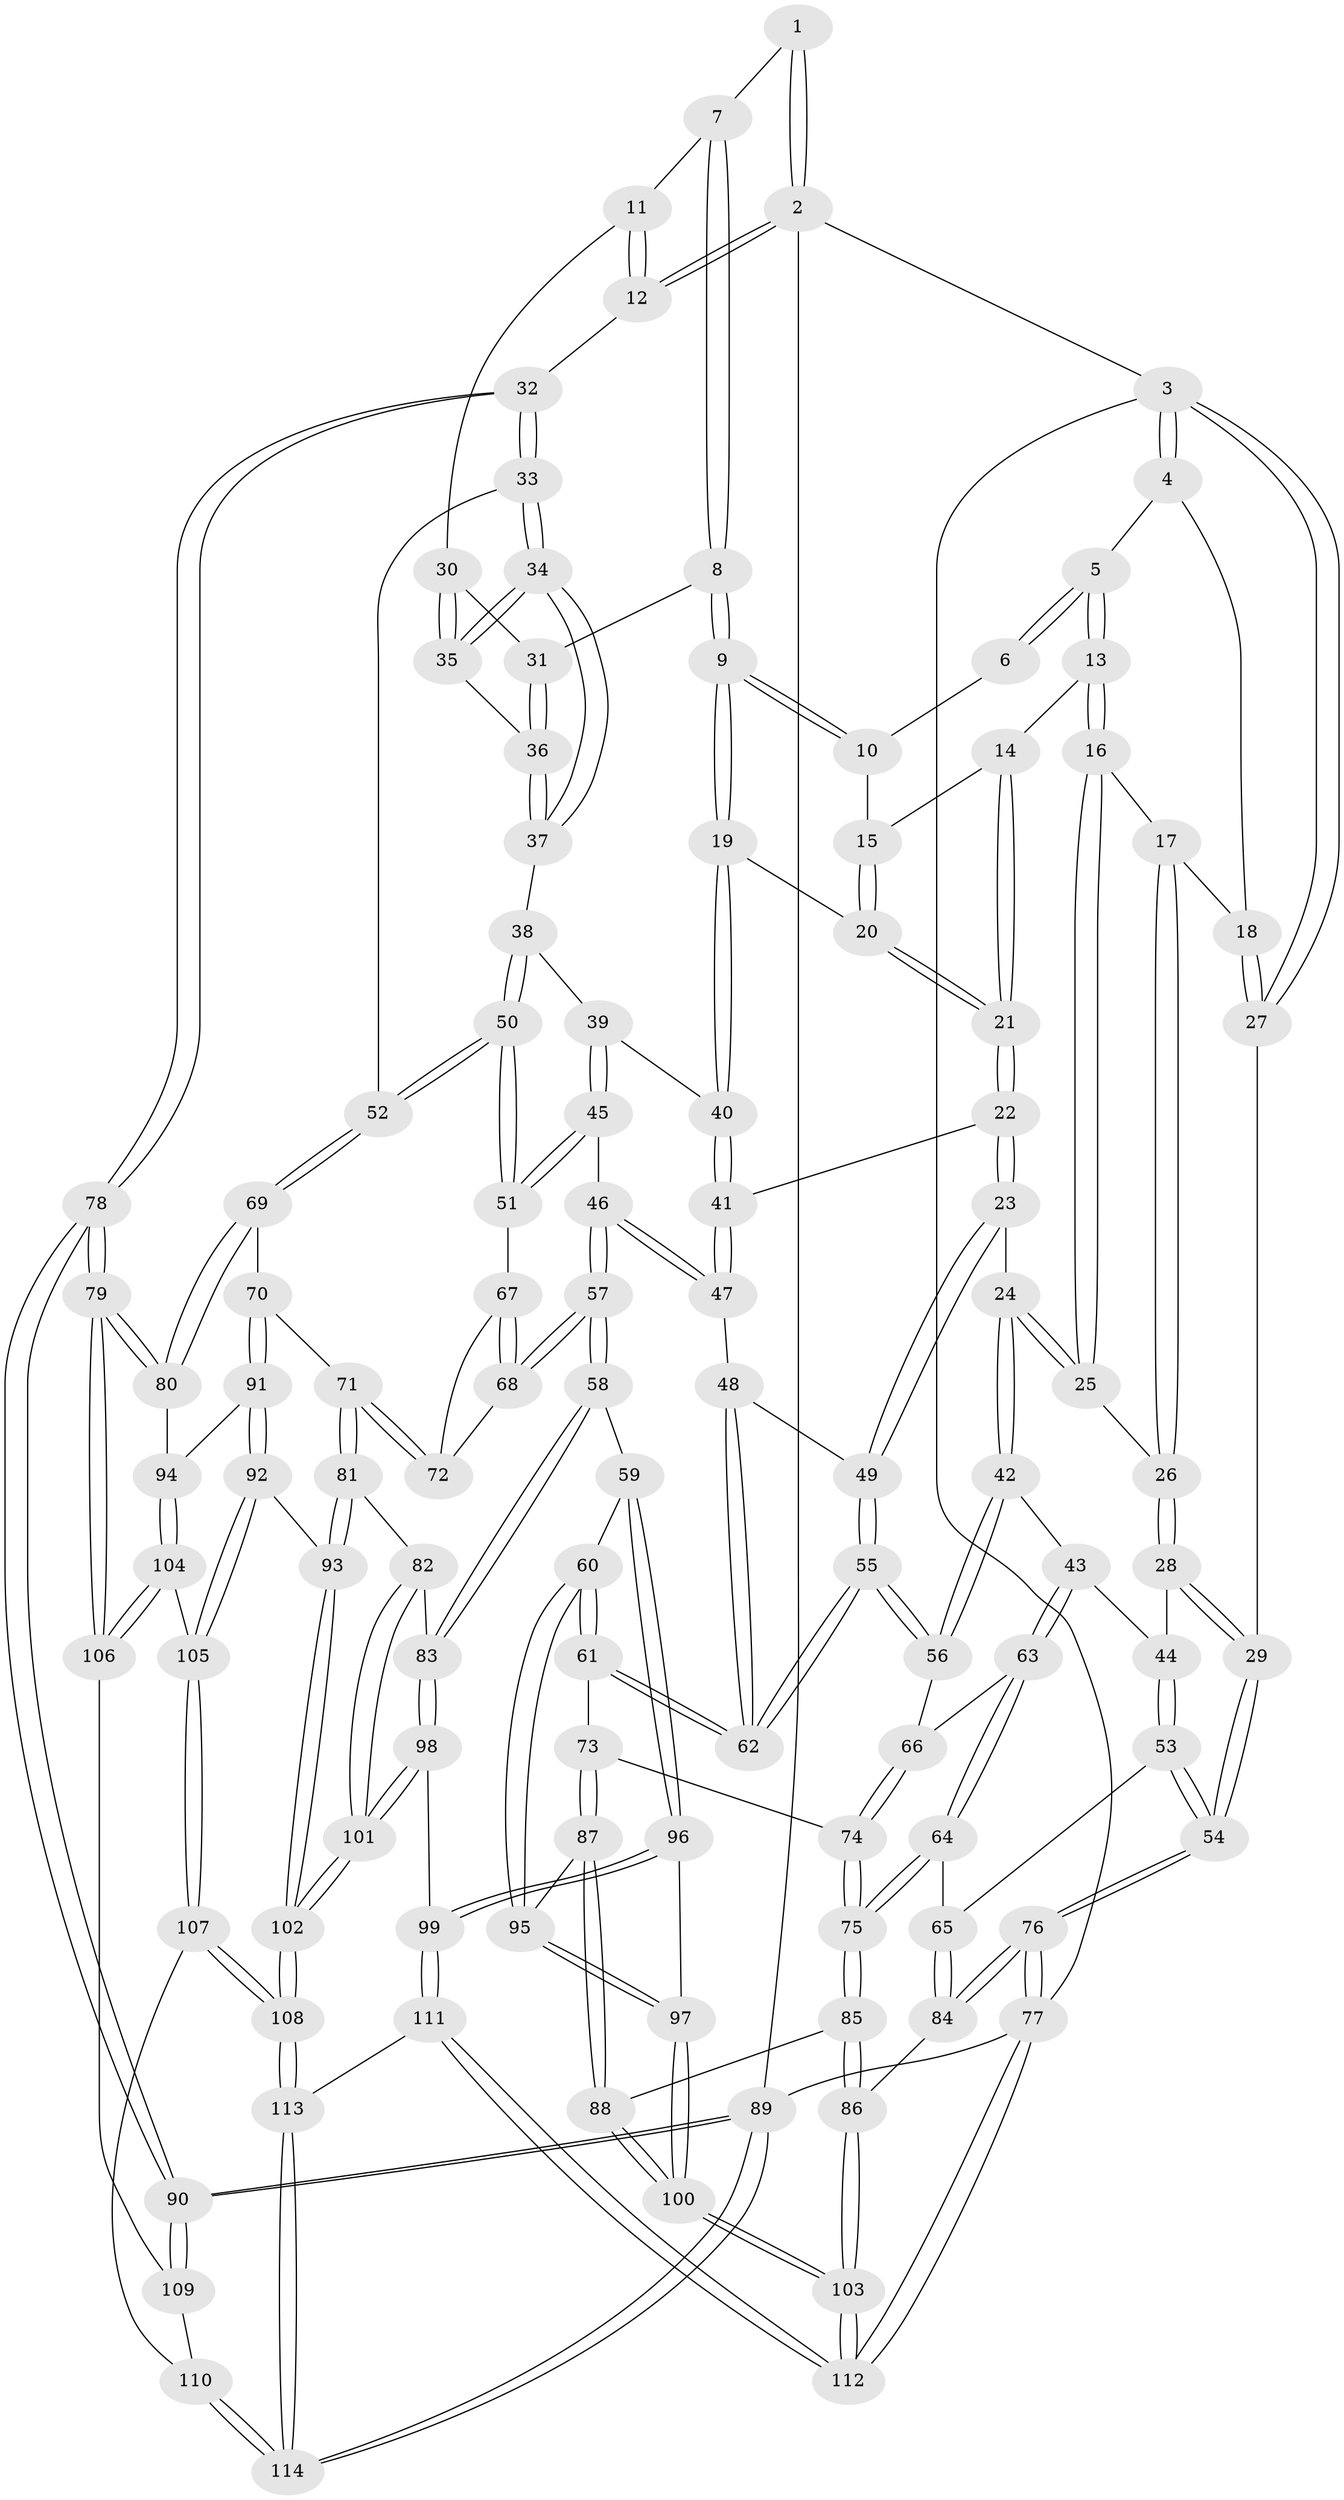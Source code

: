 // coarse degree distribution, {7: 0.06666666666666667, 4: 0.28888888888888886, 5: 0.2, 6: 0.2222222222222222, 2: 0.08888888888888889, 3: 0.13333333333333333}
// Generated by graph-tools (version 1.1) at 2025/21/03/04/25 18:21:33]
// undirected, 114 vertices, 282 edges
graph export_dot {
graph [start="1"]
  node [color=gray90,style=filled];
  1 [pos="+0.7916618613806047+0"];
  2 [pos="+1+0"];
  3 [pos="+0+0"];
  4 [pos="+0.15664970529603053+0"];
  5 [pos="+0.2734101568778892+0"];
  6 [pos="+0.5708672717993413+0"];
  7 [pos="+0.7920095534422217+0"];
  8 [pos="+0.6952643300975679+0.13261295201301454"];
  9 [pos="+0.6489688236757899+0.15726556413421344"];
  10 [pos="+0.5516362140518216+0.06957975935870885"];
  11 [pos="+0.9072681795736524+0.1277340881548848"];
  12 [pos="+1+0.12431703365198002"];
  13 [pos="+0.29531615652777077+0.005974925798048717"];
  14 [pos="+0.35053155185344564+0.06593949888550434"];
  15 [pos="+0.5018653971070856+0.10805729364873205"];
  16 [pos="+0.26960404108093317+0.05611323138916224"];
  17 [pos="+0.05910643858572603+0.15145453644215623"];
  18 [pos="+0.05637769530793484+0.1504231938683153"];
  19 [pos="+0.6115943902716933+0.20676407650806417"];
  20 [pos="+0.5228701876367469+0.18333335497515554"];
  21 [pos="+0.4223169379944486+0.23674350562935306"];
  22 [pos="+0.41153819329872193+0.2936390876558917"];
  23 [pos="+0.3250108449268432+0.33044405985141534"];
  24 [pos="+0.2538862147207279+0.3183386144383485"];
  25 [pos="+0.20993859203970217+0.2423055931128831"];
  26 [pos="+0.15701839941760803+0.2393687216589912"];
  27 [pos="+0+0.22549069743865935"];
  28 [pos="+0.026423022142253588+0.3155868574671481"];
  29 [pos="+0+0.31116425438036815"];
  30 [pos="+0.9032552480797175+0.13698690552304563"];
  31 [pos="+0.7492544432825474+0.17628443970349195"];
  32 [pos="+1+0.3886835494283145"];
  33 [pos="+0.9775693194782925+0.3711472416603879"];
  34 [pos="+0.9513315260401848+0.3391716737659666"];
  35 [pos="+0.9061601852534122+0.25064481168784475"];
  36 [pos="+0.7698521656750567+0.23523825378946894"];
  37 [pos="+0.7471117589876515+0.3004715153944014"];
  38 [pos="+0.7058285491842423+0.34166342628327867"];
  39 [pos="+0.6313068341939965+0.2956047964685459"];
  40 [pos="+0.6125243608260994+0.2546950632942096"];
  41 [pos="+0.43993689669681557+0.3118518755870985"];
  42 [pos="+0.20484592673877072+0.3873175122648012"];
  43 [pos="+0.1863771165899122+0.40002528098542617"];
  44 [pos="+0.11292498941023647+0.38470319276644704"];
  45 [pos="+0.5262596251377686+0.40843295850553335"];
  46 [pos="+0.5234678459802445+0.40897533719609636"];
  47 [pos="+0.5052213802646959+0.40040196160306624"];
  48 [pos="+0.5021429247145979+0.4026203183291617"];
  49 [pos="+0.35706113820464414+0.45289053801076634"];
  50 [pos="+0.7225941441971222+0.41786880783184527"];
  51 [pos="+0.6370493684456618+0.45168903138592165"];
  52 [pos="+0.8166308798603115+0.4929959497623216"];
  53 [pos="+0+0.5310635198930548"];
  54 [pos="+0+0.49069200592362167"];
  55 [pos="+0.3545842728285217+0.5285767746400436"];
  56 [pos="+0.277063266783403+0.490519779176678"];
  57 [pos="+0.5171020445394733+0.597124858161923"];
  58 [pos="+0.49434970465806477+0.6225263301785382"];
  59 [pos="+0.40590203865937563+0.606887994074194"];
  60 [pos="+0.40405038512929276+0.6062124421273531"];
  61 [pos="+0.3707138401389607+0.5769999406929656"];
  62 [pos="+0.3667057381948529+0.5568341986133022"];
  63 [pos="+0.14680543608456104+0.5171872312243913"];
  64 [pos="+0.07763066566827288+0.5586993080380103"];
  65 [pos="+0.03433882298380846+0.5497719685300114"];
  66 [pos="+0.18110710642005987+0.5292542320473157"];
  67 [pos="+0.6363406754968659+0.45405524752075327"];
  68 [pos="+0.5668836526285251+0.577365899989844"];
  69 [pos="+0.8095899999984456+0.5599096164300829"];
  70 [pos="+0.779152738785385+0.5797275972870317"];
  71 [pos="+0.7303126496672037+0.5961117299995891"];
  72 [pos="+0.669943842880417+0.5801758630895966"];
  73 [pos="+0.28154403129845706+0.6013214663996009"];
  74 [pos="+0.2682224644744064+0.6000180603876164"];
  75 [pos="+0.14241371274598855+0.671765466306746"];
  76 [pos="+0+0.8907944783156085"];
  77 [pos="+0+1"];
  78 [pos="+1+0.6952843538727711"];
  79 [pos="+1+0.6960254965234126"];
  80 [pos="+0.905442609689024+0.6563156968319032"];
  81 [pos="+0.6450897760840147+0.7243239602090249"];
  82 [pos="+0.6219436971573136+0.7215199635909053"];
  83 [pos="+0.5197187568506118+0.6739511046448468"];
  84 [pos="+0.020281104883427103+0.8113152075257216"];
  85 [pos="+0.14499597129056524+0.7323950890879056"];
  86 [pos="+0.04930277809045798+0.8098994116968808"];
  87 [pos="+0.2467152686865883+0.7339829270786004"];
  88 [pos="+0.21579975389691977+0.7547525860234581"];
  89 [pos="+1+1"];
  90 [pos="+1+1"];
  91 [pos="+0.7513642694536036+0.7777149599374263"];
  92 [pos="+0.734152098833554+0.7844433198946481"];
  93 [pos="+0.7054045442358844+0.7879074266709808"];
  94 [pos="+0.8408470223967107+0.7806978890833802"];
  95 [pos="+0.322696240267318+0.7231179643659437"];
  96 [pos="+0.38776266169803797+0.8398462919103697"];
  97 [pos="+0.3750370041844896+0.8381067213268748"];
  98 [pos="+0.47132303146657367+0.8357583428403471"];
  99 [pos="+0.4210086802847868+0.8528365503110401"];
  100 [pos="+0.2744991720837522+0.8645580756966718"];
  101 [pos="+0.5561906802490063+0.879556991197596"];
  102 [pos="+0.6312096914264933+0.9520224137582934"];
  103 [pos="+0.2063855717794121+0.9811929798620079"];
  104 [pos="+0.8629246186232893+0.8225103404449905"];
  105 [pos="+0.7762389392655452+0.8733931808626112"];
  106 [pos="+0.8874647570053622+0.8543807932765662"];
  107 [pos="+0.7670173163566293+0.9752880320734444"];
  108 [pos="+0.665114053920485+1"];
  109 [pos="+0.8876941353788704+0.8678262737541421"];
  110 [pos="+0.8641090551717268+0.9179760655550028"];
  111 [pos="+0.3996584355853027+1"];
  112 [pos="+0.21691924804455248+1"];
  113 [pos="+0.6495129928570222+1"];
  114 [pos="+1+1"];
  1 -- 2;
  1 -- 2;
  1 -- 7;
  2 -- 3;
  2 -- 12;
  2 -- 12;
  2 -- 89;
  3 -- 4;
  3 -- 4;
  3 -- 27;
  3 -- 27;
  3 -- 77;
  4 -- 5;
  4 -- 18;
  5 -- 6;
  5 -- 6;
  5 -- 13;
  5 -- 13;
  6 -- 10;
  7 -- 8;
  7 -- 8;
  7 -- 11;
  8 -- 9;
  8 -- 9;
  8 -- 31;
  9 -- 10;
  9 -- 10;
  9 -- 19;
  9 -- 19;
  10 -- 15;
  11 -- 12;
  11 -- 12;
  11 -- 30;
  12 -- 32;
  13 -- 14;
  13 -- 16;
  13 -- 16;
  14 -- 15;
  14 -- 21;
  14 -- 21;
  15 -- 20;
  15 -- 20;
  16 -- 17;
  16 -- 25;
  16 -- 25;
  17 -- 18;
  17 -- 26;
  17 -- 26;
  18 -- 27;
  18 -- 27;
  19 -- 20;
  19 -- 40;
  19 -- 40;
  20 -- 21;
  20 -- 21;
  21 -- 22;
  21 -- 22;
  22 -- 23;
  22 -- 23;
  22 -- 41;
  23 -- 24;
  23 -- 49;
  23 -- 49;
  24 -- 25;
  24 -- 25;
  24 -- 42;
  24 -- 42;
  25 -- 26;
  26 -- 28;
  26 -- 28;
  27 -- 29;
  28 -- 29;
  28 -- 29;
  28 -- 44;
  29 -- 54;
  29 -- 54;
  30 -- 31;
  30 -- 35;
  30 -- 35;
  31 -- 36;
  31 -- 36;
  32 -- 33;
  32 -- 33;
  32 -- 78;
  32 -- 78;
  33 -- 34;
  33 -- 34;
  33 -- 52;
  34 -- 35;
  34 -- 35;
  34 -- 37;
  34 -- 37;
  35 -- 36;
  36 -- 37;
  36 -- 37;
  37 -- 38;
  38 -- 39;
  38 -- 50;
  38 -- 50;
  39 -- 40;
  39 -- 45;
  39 -- 45;
  40 -- 41;
  40 -- 41;
  41 -- 47;
  41 -- 47;
  42 -- 43;
  42 -- 56;
  42 -- 56;
  43 -- 44;
  43 -- 63;
  43 -- 63;
  44 -- 53;
  44 -- 53;
  45 -- 46;
  45 -- 51;
  45 -- 51;
  46 -- 47;
  46 -- 47;
  46 -- 57;
  46 -- 57;
  47 -- 48;
  48 -- 49;
  48 -- 62;
  48 -- 62;
  49 -- 55;
  49 -- 55;
  50 -- 51;
  50 -- 51;
  50 -- 52;
  50 -- 52;
  51 -- 67;
  52 -- 69;
  52 -- 69;
  53 -- 54;
  53 -- 54;
  53 -- 65;
  54 -- 76;
  54 -- 76;
  55 -- 56;
  55 -- 56;
  55 -- 62;
  55 -- 62;
  56 -- 66;
  57 -- 58;
  57 -- 58;
  57 -- 68;
  57 -- 68;
  58 -- 59;
  58 -- 83;
  58 -- 83;
  59 -- 60;
  59 -- 96;
  59 -- 96;
  60 -- 61;
  60 -- 61;
  60 -- 95;
  60 -- 95;
  61 -- 62;
  61 -- 62;
  61 -- 73;
  63 -- 64;
  63 -- 64;
  63 -- 66;
  64 -- 65;
  64 -- 75;
  64 -- 75;
  65 -- 84;
  65 -- 84;
  66 -- 74;
  66 -- 74;
  67 -- 68;
  67 -- 68;
  67 -- 72;
  68 -- 72;
  69 -- 70;
  69 -- 80;
  69 -- 80;
  70 -- 71;
  70 -- 91;
  70 -- 91;
  71 -- 72;
  71 -- 72;
  71 -- 81;
  71 -- 81;
  73 -- 74;
  73 -- 87;
  73 -- 87;
  74 -- 75;
  74 -- 75;
  75 -- 85;
  75 -- 85;
  76 -- 77;
  76 -- 77;
  76 -- 84;
  76 -- 84;
  77 -- 112;
  77 -- 112;
  77 -- 89;
  78 -- 79;
  78 -- 79;
  78 -- 90;
  78 -- 90;
  79 -- 80;
  79 -- 80;
  79 -- 106;
  79 -- 106;
  80 -- 94;
  81 -- 82;
  81 -- 93;
  81 -- 93;
  82 -- 83;
  82 -- 101;
  82 -- 101;
  83 -- 98;
  83 -- 98;
  84 -- 86;
  85 -- 86;
  85 -- 86;
  85 -- 88;
  86 -- 103;
  86 -- 103;
  87 -- 88;
  87 -- 88;
  87 -- 95;
  88 -- 100;
  88 -- 100;
  89 -- 90;
  89 -- 90;
  89 -- 114;
  89 -- 114;
  90 -- 109;
  90 -- 109;
  91 -- 92;
  91 -- 92;
  91 -- 94;
  92 -- 93;
  92 -- 105;
  92 -- 105;
  93 -- 102;
  93 -- 102;
  94 -- 104;
  94 -- 104;
  95 -- 97;
  95 -- 97;
  96 -- 97;
  96 -- 99;
  96 -- 99;
  97 -- 100;
  97 -- 100;
  98 -- 99;
  98 -- 101;
  98 -- 101;
  99 -- 111;
  99 -- 111;
  100 -- 103;
  100 -- 103;
  101 -- 102;
  101 -- 102;
  102 -- 108;
  102 -- 108;
  103 -- 112;
  103 -- 112;
  104 -- 105;
  104 -- 106;
  104 -- 106;
  105 -- 107;
  105 -- 107;
  106 -- 109;
  107 -- 108;
  107 -- 108;
  107 -- 110;
  108 -- 113;
  108 -- 113;
  109 -- 110;
  110 -- 114;
  110 -- 114;
  111 -- 112;
  111 -- 112;
  111 -- 113;
  113 -- 114;
  113 -- 114;
}
